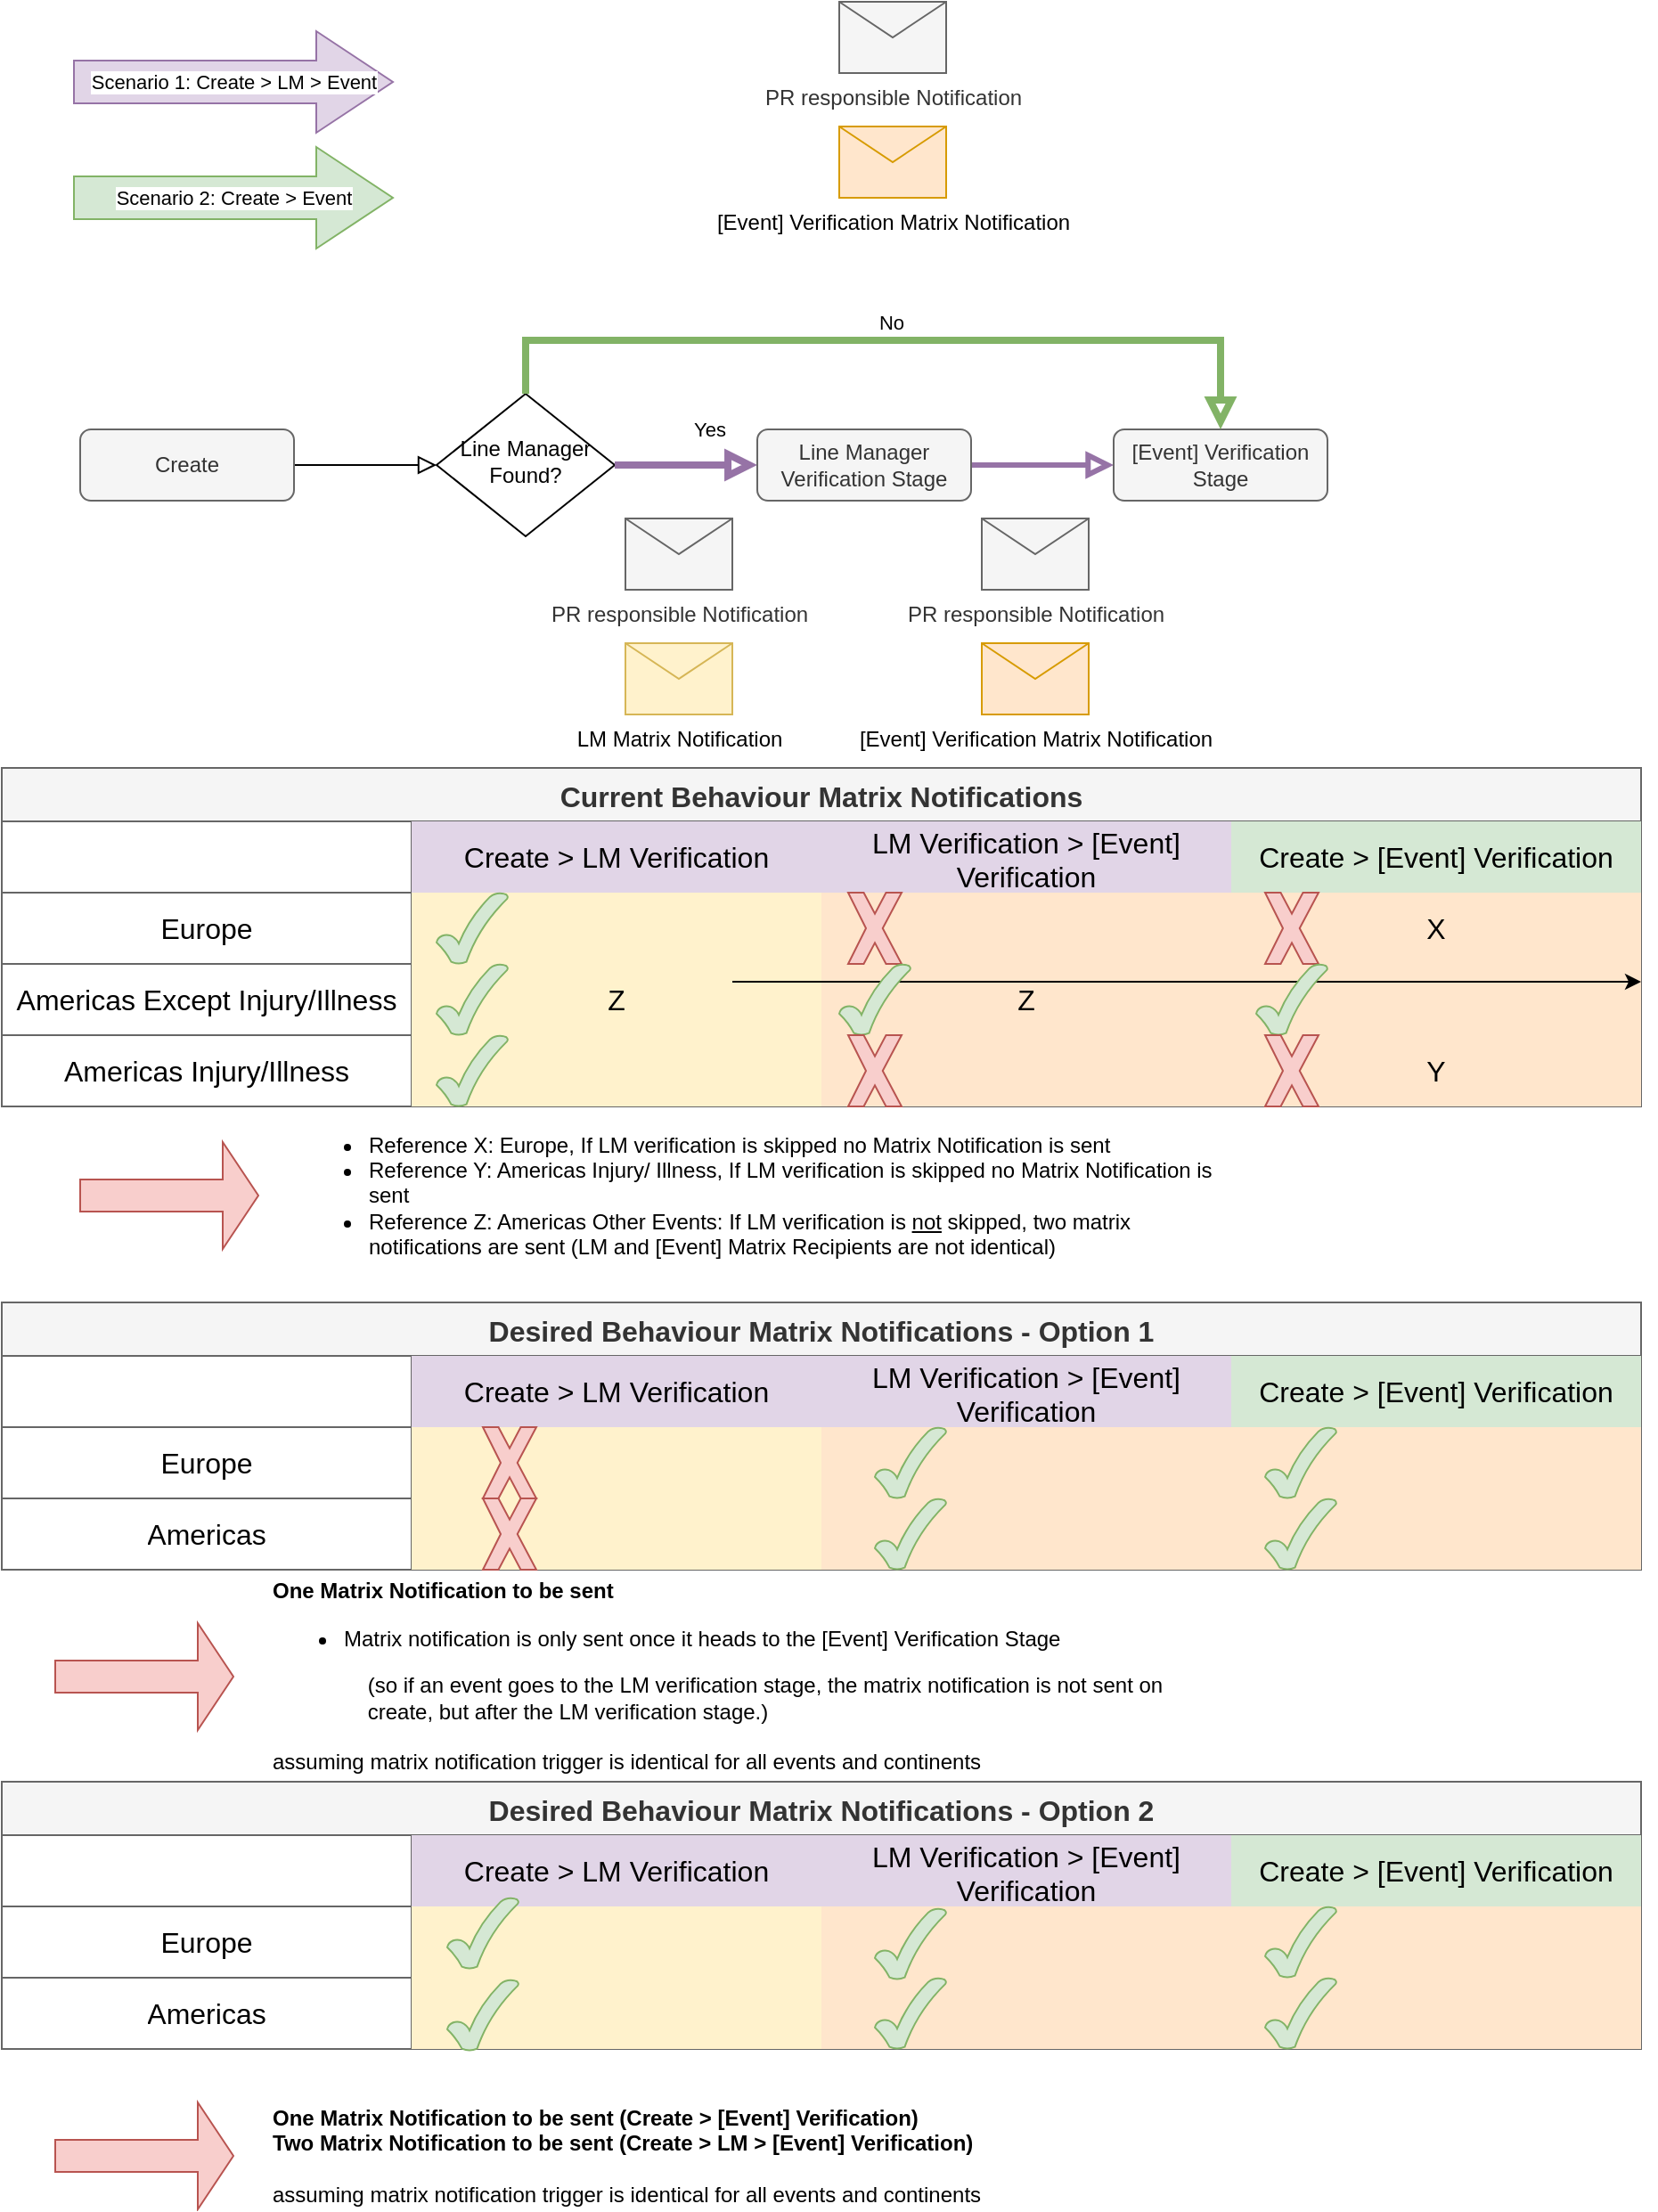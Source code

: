 <mxfile version="22.1.3" type="github">
  <diagram id="C5RBs43oDa-KdzZeNtuy" name="Page-1">
    <mxGraphModel dx="1386" dy="751" grid="1" gridSize="10" guides="1" tooltips="1" connect="1" arrows="1" fold="1" page="1" pageScale="1" pageWidth="827" pageHeight="1169" math="0" shadow="0">
      <root>
        <mxCell id="WIyWlLk6GJQsqaUBKTNV-0" />
        <mxCell id="WIyWlLk6GJQsqaUBKTNV-1" parent="WIyWlLk6GJQsqaUBKTNV-0" />
        <mxCell id="WIyWlLk6GJQsqaUBKTNV-2" value="" style="rounded=0;html=1;jettySize=auto;orthogonalLoop=1;fontSize=11;endArrow=block;endFill=0;endSize=8;strokeWidth=1;shadow=0;labelBackgroundColor=none;edgeStyle=orthogonalEdgeStyle;exitX=1;exitY=0.5;exitDx=0;exitDy=0;" parent="WIyWlLk6GJQsqaUBKTNV-1" source="WIyWlLk6GJQsqaUBKTNV-3" edge="1">
          <mxGeometry relative="1" as="geometry">
            <mxPoint x="264" y="430" as="targetPoint" />
          </mxGeometry>
        </mxCell>
        <mxCell id="WIyWlLk6GJQsqaUBKTNV-3" value="Create" style="rounded=1;whiteSpace=wrap;html=1;fontSize=12;glass=0;strokeWidth=1;shadow=0;fillColor=#f5f5f5;strokeColor=#666666;fontColor=#333333;" parent="WIyWlLk6GJQsqaUBKTNV-1" vertex="1">
          <mxGeometry x="64" y="410" width="120" height="40" as="geometry" />
        </mxCell>
        <mxCell id="WIyWlLk6GJQsqaUBKTNV-5" value="" style="edgeStyle=orthogonalEdgeStyle;rounded=0;html=1;jettySize=auto;orthogonalLoop=1;fontSize=11;endArrow=block;endFill=0;endSize=8;strokeWidth=3;shadow=0;labelBackgroundColor=none;exitX=1;exitY=0.5;exitDx=0;exitDy=0;fillColor=#e1d5e7;strokeColor=#9673a6;" parent="WIyWlLk6GJQsqaUBKTNV-1" source="WIyWlLk6GJQsqaUBKTNV-12" target="WIyWlLk6GJQsqaUBKTNV-7" edge="1">
          <mxGeometry y="10" relative="1" as="geometry">
            <mxPoint as="offset" />
          </mxGeometry>
        </mxCell>
        <mxCell id="WIyWlLk6GJQsqaUBKTNV-6" value="Line Manager Found?" style="rhombus;whiteSpace=wrap;html=1;shadow=0;fontFamily=Helvetica;fontSize=12;align=center;strokeWidth=1;spacing=6;spacingTop=-4;" parent="WIyWlLk6GJQsqaUBKTNV-1" vertex="1">
          <mxGeometry x="264" y="390" width="100" height="80" as="geometry" />
        </mxCell>
        <mxCell id="WIyWlLk6GJQsqaUBKTNV-7" value="[Event] Verification Stage" style="rounded=1;whiteSpace=wrap;html=1;fontSize=12;glass=0;strokeWidth=1;shadow=0;fillColor=#f5f5f5;strokeColor=#666666;fontColor=#333333;" parent="WIyWlLk6GJQsqaUBKTNV-1" vertex="1">
          <mxGeometry x="644" y="410" width="120" height="40" as="geometry" />
        </mxCell>
        <mxCell id="WIyWlLk6GJQsqaUBKTNV-8" value="Yes" style="rounded=0;html=1;jettySize=auto;orthogonalLoop=1;fontSize=11;endArrow=block;endFill=0;endSize=8;strokeWidth=4;shadow=0;labelBackgroundColor=none;edgeStyle=orthogonalEdgeStyle;exitX=1;exitY=0.5;exitDx=0;exitDy=0;fillColor=#e1d5e7;strokeColor=#9673a6;" parent="WIyWlLk6GJQsqaUBKTNV-1" source="WIyWlLk6GJQsqaUBKTNV-6" edge="1">
          <mxGeometry x="0.333" y="20" relative="1" as="geometry">
            <mxPoint as="offset" />
            <mxPoint x="214" y="680" as="sourcePoint" />
            <mxPoint x="444" y="430" as="targetPoint" />
          </mxGeometry>
        </mxCell>
        <mxCell id="WIyWlLk6GJQsqaUBKTNV-12" value="Line Manager Verification Stage" style="rounded=1;whiteSpace=wrap;html=1;fontSize=12;glass=0;strokeWidth=1;shadow=0;fillColor=#f5f5f5;strokeColor=#666666;fontColor=#333333;" parent="WIyWlLk6GJQsqaUBKTNV-1" vertex="1">
          <mxGeometry x="444" y="410" width="120" height="40" as="geometry" />
        </mxCell>
        <mxCell id="G-G8Vp4EoCvsYI0E1dKO-0" value="No" style="edgeStyle=orthogonalEdgeStyle;rounded=0;html=1;jettySize=auto;orthogonalLoop=1;fontSize=11;endArrow=block;endFill=0;endSize=8;strokeWidth=4;shadow=0;labelBackgroundColor=none;entryX=0.5;entryY=0;entryDx=0;entryDy=0;fillColor=#d5e8d4;strokeColor=#82b366;" edge="1" parent="WIyWlLk6GJQsqaUBKTNV-1" target="WIyWlLk6GJQsqaUBKTNV-7">
          <mxGeometry y="10" relative="1" as="geometry">
            <mxPoint as="offset" />
            <mxPoint x="314" y="390" as="sourcePoint" />
            <mxPoint x="654" y="440" as="targetPoint" />
            <Array as="points">
              <mxPoint x="314" y="360" />
              <mxPoint x="704" y="360" />
            </Array>
          </mxGeometry>
        </mxCell>
        <mxCell id="G-G8Vp4EoCvsYI0E1dKO-4" value="LM Matrix Notification" style="shape=message;html=1;html=1;outlineConnect=0;labelPosition=center;verticalLabelPosition=bottom;align=center;verticalAlign=top;fillColor=#fff2cc;strokeColor=#d6b656;" vertex="1" parent="WIyWlLk6GJQsqaUBKTNV-1">
          <mxGeometry x="370" y="530" width="60" height="40" as="geometry" />
        </mxCell>
        <mxCell id="G-G8Vp4EoCvsYI0E1dKO-5" value="[Event] Verification Matrix Notification" style="shape=message;html=1;html=1;outlineConnect=0;labelPosition=center;verticalLabelPosition=bottom;align=center;verticalAlign=top;fillColor=#ffe6cc;strokeColor=#d79b00;" vertex="1" parent="WIyWlLk6GJQsqaUBKTNV-1">
          <mxGeometry x="570" y="530" width="60" height="40" as="geometry" />
        </mxCell>
        <mxCell id="G-G8Vp4EoCvsYI0E1dKO-6" value="[Event] Verification Matrix Notification" style="shape=message;html=1;html=1;outlineConnect=0;labelPosition=center;verticalLabelPosition=bottom;align=center;verticalAlign=top;fillColor=#ffe6cc;strokeColor=#d79b00;" vertex="1" parent="WIyWlLk6GJQsqaUBKTNV-1">
          <mxGeometry x="490" y="240" width="60" height="40" as="geometry" />
        </mxCell>
        <mxCell id="G-G8Vp4EoCvsYI0E1dKO-9" value="PR responsible Notification&lt;br&gt;" style="shape=message;html=1;html=1;outlineConnect=0;labelPosition=center;verticalLabelPosition=bottom;align=center;verticalAlign=top;fillColor=#f5f5f5;fontColor=#333333;strokeColor=#666666;" vertex="1" parent="WIyWlLk6GJQsqaUBKTNV-1">
          <mxGeometry x="370" y="460" width="60" height="40" as="geometry" />
        </mxCell>
        <mxCell id="G-G8Vp4EoCvsYI0E1dKO-10" value="PR responsible Notification&lt;br&gt;" style="shape=message;html=1;html=1;outlineConnect=0;labelPosition=center;verticalLabelPosition=bottom;align=center;verticalAlign=top;fillColor=#f5f5f5;strokeColor=#666666;fontColor=#333333;" vertex="1" parent="WIyWlLk6GJQsqaUBKTNV-1">
          <mxGeometry x="570" y="460" width="60" height="40" as="geometry" />
        </mxCell>
        <mxCell id="G-G8Vp4EoCvsYI0E1dKO-11" value="PR responsible Notification&lt;br&gt;" style="shape=message;html=1;html=1;outlineConnect=0;labelPosition=center;verticalLabelPosition=bottom;align=center;verticalAlign=top;fillColor=#f5f5f5;strokeColor=#666666;fontColor=#333333;" vertex="1" parent="WIyWlLk6GJQsqaUBKTNV-1">
          <mxGeometry x="490" y="170" width="60" height="40" as="geometry" />
        </mxCell>
        <mxCell id="G-G8Vp4EoCvsYI0E1dKO-13" value="Current Behaviour Matrix Notifications" style="shape=table;startSize=30;container=1;collapsible=0;childLayout=tableLayout;strokeColor=#666666;fontSize=16;fillColor=#f5f5f5;fontColor=#333333;fontStyle=1" vertex="1" parent="WIyWlLk6GJQsqaUBKTNV-1">
          <mxGeometry x="20" y="600" width="920" height="190" as="geometry" />
        </mxCell>
        <mxCell id="G-G8Vp4EoCvsYI0E1dKO-29" style="shape=tableRow;horizontal=0;startSize=0;swimlaneHead=0;swimlaneBody=0;strokeColor=inherit;top=0;left=0;bottom=0;right=0;collapsible=0;dropTarget=0;fillColor=none;points=[[0,0.5],[1,0.5]];portConstraint=eastwest;fontSize=16;" vertex="1" parent="G-G8Vp4EoCvsYI0E1dKO-13">
          <mxGeometry y="30" width="920" height="40" as="geometry" />
        </mxCell>
        <mxCell id="G-G8Vp4EoCvsYI0E1dKO-30" value="" style="shape=partialRectangle;html=1;whiteSpace=wrap;connectable=0;strokeColor=inherit;overflow=hidden;fillColor=none;top=0;left=0;bottom=0;right=0;pointerEvents=1;fontSize=16;fontStyle=1" vertex="1" parent="G-G8Vp4EoCvsYI0E1dKO-29">
          <mxGeometry width="230" height="40" as="geometry">
            <mxRectangle width="230" height="40" as="alternateBounds" />
          </mxGeometry>
        </mxCell>
        <mxCell id="G-G8Vp4EoCvsYI0E1dKO-31" value="Create &amp;gt; LM Verification" style="shape=partialRectangle;html=1;whiteSpace=wrap;connectable=0;strokeColor=#9673a6;overflow=hidden;fillColor=#e1d5e7;top=0;left=0;bottom=0;right=0;pointerEvents=1;fontSize=16;" vertex="1" parent="G-G8Vp4EoCvsYI0E1dKO-29">
          <mxGeometry x="230" width="230" height="40" as="geometry">
            <mxRectangle width="230" height="40" as="alternateBounds" />
          </mxGeometry>
        </mxCell>
        <mxCell id="G-G8Vp4EoCvsYI0E1dKO-32" value="LM Verification &amp;gt; [Event] Verification" style="shape=partialRectangle;html=1;whiteSpace=wrap;connectable=0;strokeColor=#9673a6;overflow=hidden;fillColor=#e1d5e7;top=0;left=0;bottom=0;right=0;pointerEvents=1;fontSize=16;" vertex="1" parent="G-G8Vp4EoCvsYI0E1dKO-29">
          <mxGeometry x="460" width="230" height="40" as="geometry">
            <mxRectangle width="230" height="40" as="alternateBounds" />
          </mxGeometry>
        </mxCell>
        <mxCell id="G-G8Vp4EoCvsYI0E1dKO-33" value="Create &amp;gt; [Event] Verification" style="shape=partialRectangle;html=1;whiteSpace=wrap;connectable=0;strokeColor=#82b366;overflow=hidden;fillColor=#d5e8d4;top=0;left=0;bottom=0;right=0;pointerEvents=1;fontSize=16;" vertex="1" parent="G-G8Vp4EoCvsYI0E1dKO-29">
          <mxGeometry x="690" width="230" height="40" as="geometry">
            <mxRectangle width="230" height="40" as="alternateBounds" />
          </mxGeometry>
        </mxCell>
        <mxCell id="G-G8Vp4EoCvsYI0E1dKO-14" value="" style="shape=tableRow;horizontal=0;startSize=0;swimlaneHead=0;swimlaneBody=0;strokeColor=inherit;top=0;left=0;bottom=0;right=0;collapsible=0;dropTarget=0;fillColor=none;points=[[0,0.5],[1,0.5]];portConstraint=eastwest;fontSize=16;" vertex="1" parent="G-G8Vp4EoCvsYI0E1dKO-13">
          <mxGeometry y="70" width="920" height="40" as="geometry" />
        </mxCell>
        <mxCell id="G-G8Vp4EoCvsYI0E1dKO-26" value="Europe" style="shape=partialRectangle;html=1;whiteSpace=wrap;connectable=0;strokeColor=inherit;overflow=hidden;fillColor=none;top=0;left=0;bottom=0;right=0;pointerEvents=1;fontSize=16;" vertex="1" parent="G-G8Vp4EoCvsYI0E1dKO-14">
          <mxGeometry width="230" height="40" as="geometry">
            <mxRectangle width="230" height="40" as="alternateBounds" />
          </mxGeometry>
        </mxCell>
        <mxCell id="G-G8Vp4EoCvsYI0E1dKO-15" value="" style="shape=partialRectangle;html=1;whiteSpace=wrap;connectable=0;strokeColor=#d6b656;overflow=hidden;fillColor=#fff2cc;top=0;left=0;bottom=0;right=0;pointerEvents=1;fontSize=16;" vertex="1" parent="G-G8Vp4EoCvsYI0E1dKO-14">
          <mxGeometry x="230" width="230" height="40" as="geometry">
            <mxRectangle width="230" height="40" as="alternateBounds" />
          </mxGeometry>
        </mxCell>
        <mxCell id="G-G8Vp4EoCvsYI0E1dKO-16" value="" style="shape=partialRectangle;html=1;whiteSpace=wrap;connectable=0;strokeColor=#d79b00;overflow=hidden;fillColor=#ffe6cc;top=0;left=0;bottom=0;right=0;pointerEvents=1;fontSize=16;" vertex="1" parent="G-G8Vp4EoCvsYI0E1dKO-14">
          <mxGeometry x="460" width="230" height="40" as="geometry">
            <mxRectangle width="230" height="40" as="alternateBounds" />
          </mxGeometry>
        </mxCell>
        <mxCell id="G-G8Vp4EoCvsYI0E1dKO-17" value="X" style="shape=partialRectangle;html=1;whiteSpace=wrap;connectable=0;strokeColor=#d79b00;overflow=hidden;fillColor=#ffe6cc;top=0;left=0;bottom=0;right=0;pointerEvents=1;fontSize=16;" vertex="1" parent="G-G8Vp4EoCvsYI0E1dKO-14">
          <mxGeometry x="690" width="230" height="40" as="geometry">
            <mxRectangle width="230" height="40" as="alternateBounds" />
          </mxGeometry>
        </mxCell>
        <mxCell id="G-G8Vp4EoCvsYI0E1dKO-18" value="" style="shape=tableRow;horizontal=0;startSize=0;swimlaneHead=0;swimlaneBody=0;strokeColor=inherit;top=0;left=0;bottom=0;right=0;collapsible=0;dropTarget=0;fillColor=none;points=[[0,0.5],[1,0.5]];portConstraint=eastwest;fontSize=16;" vertex="1" parent="G-G8Vp4EoCvsYI0E1dKO-13">
          <mxGeometry y="110" width="920" height="40" as="geometry" />
        </mxCell>
        <mxCell id="G-G8Vp4EoCvsYI0E1dKO-27" value="Americas Except Injury/Illness" style="shape=partialRectangle;html=1;whiteSpace=wrap;connectable=0;strokeColor=inherit;overflow=hidden;fillColor=none;top=0;left=0;bottom=0;right=0;pointerEvents=1;fontSize=16;" vertex="1" parent="G-G8Vp4EoCvsYI0E1dKO-18">
          <mxGeometry width="230" height="40" as="geometry">
            <mxRectangle width="230" height="40" as="alternateBounds" />
          </mxGeometry>
        </mxCell>
        <mxCell id="G-G8Vp4EoCvsYI0E1dKO-19" value="Z" style="shape=partialRectangle;html=1;whiteSpace=wrap;connectable=0;strokeColor=#d6b656;overflow=hidden;fillColor=#fff2cc;top=0;left=0;bottom=0;right=0;pointerEvents=1;fontSize=16;" vertex="1" parent="G-G8Vp4EoCvsYI0E1dKO-18">
          <mxGeometry x="230" width="230" height="40" as="geometry">
            <mxRectangle width="230" height="40" as="alternateBounds" />
          </mxGeometry>
        </mxCell>
        <mxCell id="G-G8Vp4EoCvsYI0E1dKO-20" value="Z" style="shape=partialRectangle;html=1;whiteSpace=wrap;connectable=0;strokeColor=#d79b00;overflow=hidden;fillColor=#ffe6cc;top=0;left=0;bottom=0;right=0;pointerEvents=1;fontSize=16;" vertex="1" parent="G-G8Vp4EoCvsYI0E1dKO-18">
          <mxGeometry x="460" width="230" height="40" as="geometry">
            <mxRectangle width="230" height="40" as="alternateBounds" />
          </mxGeometry>
        </mxCell>
        <mxCell id="G-G8Vp4EoCvsYI0E1dKO-21" value="" style="shape=partialRectangle;html=1;whiteSpace=wrap;connectable=0;strokeColor=#d79b00;overflow=hidden;fillColor=#ffe6cc;top=0;left=0;bottom=0;right=0;pointerEvents=1;fontSize=16;" vertex="1" parent="G-G8Vp4EoCvsYI0E1dKO-18">
          <mxGeometry x="690" width="230" height="40" as="geometry">
            <mxRectangle width="230" height="40" as="alternateBounds" />
          </mxGeometry>
        </mxCell>
        <mxCell id="G-G8Vp4EoCvsYI0E1dKO-36" value="" style="verticalLabelPosition=bottom;verticalAlign=top;html=1;shape=mxgraph.basic.tick" vertex="1" parent="G-G8Vp4EoCvsYI0E1dKO-18">
          <mxGeometry x="920" width="NaN" height="40" as="geometry">
            <mxRectangle width="NaN" height="40" as="alternateBounds" />
          </mxGeometry>
        </mxCell>
        <mxCell id="G-G8Vp4EoCvsYI0E1dKO-71" style="shape=tableRow;horizontal=0;startSize=0;swimlaneHead=0;swimlaneBody=0;strokeColor=inherit;top=0;left=0;bottom=0;right=0;collapsible=0;dropTarget=0;fillColor=none;points=[[0,0.5],[1,0.5]];portConstraint=eastwest;fontSize=16;" vertex="1" parent="G-G8Vp4EoCvsYI0E1dKO-13">
          <mxGeometry y="150" width="920" height="40" as="geometry" />
        </mxCell>
        <mxCell id="G-G8Vp4EoCvsYI0E1dKO-72" value="Americas Injury/Illness" style="shape=partialRectangle;html=1;whiteSpace=wrap;connectable=0;strokeColor=inherit;overflow=hidden;fillColor=none;top=0;left=0;bottom=0;right=0;pointerEvents=1;fontSize=16;" vertex="1" parent="G-G8Vp4EoCvsYI0E1dKO-71">
          <mxGeometry width="230" height="40" as="geometry">
            <mxRectangle width="230" height="40" as="alternateBounds" />
          </mxGeometry>
        </mxCell>
        <mxCell id="G-G8Vp4EoCvsYI0E1dKO-73" style="shape=partialRectangle;html=1;whiteSpace=wrap;connectable=0;strokeColor=#d6b656;overflow=hidden;fillColor=#fff2cc;top=0;left=0;bottom=0;right=0;pointerEvents=1;fontSize=16;" vertex="1" parent="G-G8Vp4EoCvsYI0E1dKO-71">
          <mxGeometry x="230" width="230" height="40" as="geometry">
            <mxRectangle width="230" height="40" as="alternateBounds" />
          </mxGeometry>
        </mxCell>
        <mxCell id="G-G8Vp4EoCvsYI0E1dKO-74" value="" style="shape=partialRectangle;html=1;whiteSpace=wrap;connectable=0;strokeColor=#d79b00;overflow=hidden;fillColor=#ffe6cc;top=0;left=0;bottom=0;right=0;pointerEvents=1;fontSize=16;" vertex="1" parent="G-G8Vp4EoCvsYI0E1dKO-71">
          <mxGeometry x="460" width="230" height="40" as="geometry">
            <mxRectangle width="230" height="40" as="alternateBounds" />
          </mxGeometry>
        </mxCell>
        <mxCell id="G-G8Vp4EoCvsYI0E1dKO-75" value="Y" style="shape=partialRectangle;html=1;whiteSpace=wrap;connectable=0;strokeColor=#d79b00;overflow=hidden;fillColor=#ffe6cc;top=0;left=0;bottom=0;right=0;pointerEvents=1;fontSize=16;" vertex="1" parent="G-G8Vp4EoCvsYI0E1dKO-71">
          <mxGeometry x="690" width="230" height="40" as="geometry">
            <mxRectangle width="230" height="40" as="alternateBounds" />
          </mxGeometry>
        </mxCell>
        <mxCell id="G-G8Vp4EoCvsYI0E1dKO-76" style="verticalLabelPosition=bottom;verticalAlign=top;html=1;shape=mxgraph.basic.tick" vertex="1" parent="G-G8Vp4EoCvsYI0E1dKO-71">
          <mxGeometry x="920" width="NaN" height="40" as="geometry">
            <mxRectangle width="NaN" height="40" as="alternateBounds" />
          </mxGeometry>
        </mxCell>
        <mxCell id="G-G8Vp4EoCvsYI0E1dKO-37" value="" style="edgeStyle=orthogonalEdgeStyle;rounded=0;orthogonalLoop=1;jettySize=auto;html=1;" edge="1" parent="WIyWlLk6GJQsqaUBKTNV-1" target="G-G8Vp4EoCvsYI0E1dKO-36">
          <mxGeometry relative="1" as="geometry">
            <mxPoint x="430" y="720" as="sourcePoint" />
          </mxGeometry>
        </mxCell>
        <mxCell id="G-G8Vp4EoCvsYI0E1dKO-39" value="" style="verticalLabelPosition=bottom;verticalAlign=top;html=1;shape=mxgraph.basic.tick;fillColor=#d5e8d4;strokeColor=#82b366;" vertex="1" parent="WIyWlLk6GJQsqaUBKTNV-1">
          <mxGeometry x="264" y="670" width="40" height="40" as="geometry" />
        </mxCell>
        <mxCell id="G-G8Vp4EoCvsYI0E1dKO-40" value="" style="verticalLabelPosition=bottom;verticalAlign=top;html=1;shape=mxgraph.basic.x;fillColor=#f8cecc;strokeColor=#b85450;" vertex="1" parent="WIyWlLk6GJQsqaUBKTNV-1">
          <mxGeometry x="495" y="670" width="30" height="40" as="geometry" />
        </mxCell>
        <mxCell id="G-G8Vp4EoCvsYI0E1dKO-41" value="" style="verticalLabelPosition=bottom;verticalAlign=top;html=1;shape=mxgraph.basic.x;fillColor=#f8cecc;strokeColor=#b85450;" vertex="1" parent="WIyWlLk6GJQsqaUBKTNV-1">
          <mxGeometry x="729" y="670" width="30" height="40" as="geometry" />
        </mxCell>
        <mxCell id="G-G8Vp4EoCvsYI0E1dKO-42" value="" style="verticalLabelPosition=bottom;verticalAlign=top;html=1;shape=mxgraph.basic.tick;fillColor=#d5e8d4;strokeColor=#82b366;" vertex="1" parent="WIyWlLk6GJQsqaUBKTNV-1">
          <mxGeometry x="264" y="710" width="40" height="40" as="geometry" />
        </mxCell>
        <mxCell id="G-G8Vp4EoCvsYI0E1dKO-43" value="" style="verticalLabelPosition=bottom;verticalAlign=top;html=1;shape=mxgraph.basic.tick;fillColor=#d5e8d4;strokeColor=#82b366;" vertex="1" parent="WIyWlLk6GJQsqaUBKTNV-1">
          <mxGeometry x="490" y="710" width="40" height="40" as="geometry" />
        </mxCell>
        <mxCell id="G-G8Vp4EoCvsYI0E1dKO-44" value="" style="verticalLabelPosition=bottom;verticalAlign=top;html=1;shape=mxgraph.basic.tick;fillColor=#d5e8d4;strokeColor=#82b366;" vertex="1" parent="WIyWlLk6GJQsqaUBKTNV-1">
          <mxGeometry x="724" y="710" width="40" height="40" as="geometry" />
        </mxCell>
        <mxCell id="G-G8Vp4EoCvsYI0E1dKO-46" style="edgeStyle=orthogonalEdgeStyle;rounded=0;orthogonalLoop=1;jettySize=auto;html=1;exitX=0.5;exitY=1;exitDx=0;exitDy=0;" edge="1" parent="WIyWlLk6GJQsqaUBKTNV-1" source="G-G8Vp4EoCvsYI0E1dKO-4" target="G-G8Vp4EoCvsYI0E1dKO-4">
          <mxGeometry relative="1" as="geometry" />
        </mxCell>
        <mxCell id="G-G8Vp4EoCvsYI0E1dKO-47" value="Scenario 1: Create &amp;gt; LM &amp;gt; Event" style="shape=flexArrow;endArrow=classic;html=1;rounded=0;fillColor=#e1d5e7;strokeColor=#9673a6;endWidth=32;endSize=14;width=24;" edge="1" parent="WIyWlLk6GJQsqaUBKTNV-1">
          <mxGeometry width="50" height="50" relative="1" as="geometry">
            <mxPoint x="60" y="215" as="sourcePoint" />
            <mxPoint x="240" y="215" as="targetPoint" />
            <mxPoint as="offset" />
          </mxGeometry>
        </mxCell>
        <mxCell id="G-G8Vp4EoCvsYI0E1dKO-48" value="Scenario 2: Create &amp;gt; Event" style="shape=flexArrow;endArrow=classic;html=1;rounded=0;fillColor=#d5e8d4;strokeColor=#82b366;endWidth=32;endSize=14;width=24;" edge="1" parent="WIyWlLk6GJQsqaUBKTNV-1">
          <mxGeometry width="50" height="50" relative="1" as="geometry">
            <mxPoint x="60" y="280" as="sourcePoint" />
            <mxPoint x="240" y="280" as="targetPoint" />
            <mxPoint as="offset" />
          </mxGeometry>
        </mxCell>
        <mxCell id="G-G8Vp4EoCvsYI0E1dKO-49" value="Desired Behaviour Matrix Notifications - Option 1" style="shape=table;startSize=30;container=1;collapsible=0;childLayout=tableLayout;strokeColor=#666666;fontSize=16;fillColor=#f5f5f5;fontColor=#333333;fontStyle=1" vertex="1" parent="WIyWlLk6GJQsqaUBKTNV-1">
          <mxGeometry x="20" y="900" width="920" height="150" as="geometry" />
        </mxCell>
        <mxCell id="G-G8Vp4EoCvsYI0E1dKO-50" style="shape=tableRow;horizontal=0;startSize=0;swimlaneHead=0;swimlaneBody=0;strokeColor=inherit;top=0;left=0;bottom=0;right=0;collapsible=0;dropTarget=0;fillColor=none;points=[[0,0.5],[1,0.5]];portConstraint=eastwest;fontSize=16;" vertex="1" parent="G-G8Vp4EoCvsYI0E1dKO-49">
          <mxGeometry y="30" width="920" height="40" as="geometry" />
        </mxCell>
        <mxCell id="G-G8Vp4EoCvsYI0E1dKO-51" value="" style="shape=partialRectangle;html=1;whiteSpace=wrap;connectable=0;strokeColor=inherit;overflow=hidden;fillColor=none;top=0;left=0;bottom=0;right=0;pointerEvents=1;fontSize=16;fontStyle=1" vertex="1" parent="G-G8Vp4EoCvsYI0E1dKO-50">
          <mxGeometry width="230" height="40" as="geometry">
            <mxRectangle width="230" height="40" as="alternateBounds" />
          </mxGeometry>
        </mxCell>
        <mxCell id="G-G8Vp4EoCvsYI0E1dKO-52" value="Create &amp;gt; LM Verification" style="shape=partialRectangle;html=1;whiteSpace=wrap;connectable=0;strokeColor=#9673a6;overflow=hidden;fillColor=#e1d5e7;top=0;left=0;bottom=0;right=0;pointerEvents=1;fontSize=16;" vertex="1" parent="G-G8Vp4EoCvsYI0E1dKO-50">
          <mxGeometry x="230" width="230" height="40" as="geometry">
            <mxRectangle width="230" height="40" as="alternateBounds" />
          </mxGeometry>
        </mxCell>
        <mxCell id="G-G8Vp4EoCvsYI0E1dKO-53" value="LM Verification &amp;gt; [Event] Verification" style="shape=partialRectangle;html=1;whiteSpace=wrap;connectable=0;strokeColor=#9673a6;overflow=hidden;fillColor=#e1d5e7;top=0;left=0;bottom=0;right=0;pointerEvents=1;fontSize=16;" vertex="1" parent="G-G8Vp4EoCvsYI0E1dKO-50">
          <mxGeometry x="460" width="230" height="40" as="geometry">
            <mxRectangle width="230" height="40" as="alternateBounds" />
          </mxGeometry>
        </mxCell>
        <mxCell id="G-G8Vp4EoCvsYI0E1dKO-54" value="Create &amp;gt; [Event] Verification" style="shape=partialRectangle;html=1;whiteSpace=wrap;connectable=0;strokeColor=#82b366;overflow=hidden;fillColor=#d5e8d4;top=0;left=0;bottom=0;right=0;pointerEvents=1;fontSize=16;" vertex="1" parent="G-G8Vp4EoCvsYI0E1dKO-50">
          <mxGeometry x="690" width="230" height="40" as="geometry">
            <mxRectangle width="230" height="40" as="alternateBounds" />
          </mxGeometry>
        </mxCell>
        <mxCell id="G-G8Vp4EoCvsYI0E1dKO-55" value="" style="shape=tableRow;horizontal=0;startSize=0;swimlaneHead=0;swimlaneBody=0;strokeColor=inherit;top=0;left=0;bottom=0;right=0;collapsible=0;dropTarget=0;fillColor=none;points=[[0,0.5],[1,0.5]];portConstraint=eastwest;fontSize=16;" vertex="1" parent="G-G8Vp4EoCvsYI0E1dKO-49">
          <mxGeometry y="70" width="920" height="40" as="geometry" />
        </mxCell>
        <mxCell id="G-G8Vp4EoCvsYI0E1dKO-56" value="Europe" style="shape=partialRectangle;html=1;whiteSpace=wrap;connectable=0;strokeColor=inherit;overflow=hidden;fillColor=none;top=0;left=0;bottom=0;right=0;pointerEvents=1;fontSize=16;" vertex="1" parent="G-G8Vp4EoCvsYI0E1dKO-55">
          <mxGeometry width="230" height="40" as="geometry">
            <mxRectangle width="230" height="40" as="alternateBounds" />
          </mxGeometry>
        </mxCell>
        <mxCell id="G-G8Vp4EoCvsYI0E1dKO-57" value="" style="shape=partialRectangle;html=1;whiteSpace=wrap;connectable=0;strokeColor=#d6b656;overflow=hidden;fillColor=#fff2cc;top=0;left=0;bottom=0;right=0;pointerEvents=1;fontSize=16;" vertex="1" parent="G-G8Vp4EoCvsYI0E1dKO-55">
          <mxGeometry x="230" width="230" height="40" as="geometry">
            <mxRectangle width="230" height="40" as="alternateBounds" />
          </mxGeometry>
        </mxCell>
        <mxCell id="G-G8Vp4EoCvsYI0E1dKO-58" value="" style="shape=partialRectangle;html=1;whiteSpace=wrap;connectable=0;strokeColor=#d79b00;overflow=hidden;fillColor=#ffe6cc;top=0;left=0;bottom=0;right=0;pointerEvents=1;fontSize=16;" vertex="1" parent="G-G8Vp4EoCvsYI0E1dKO-55">
          <mxGeometry x="460" width="230" height="40" as="geometry">
            <mxRectangle width="230" height="40" as="alternateBounds" />
          </mxGeometry>
        </mxCell>
        <mxCell id="G-G8Vp4EoCvsYI0E1dKO-59" value="" style="shape=partialRectangle;html=1;whiteSpace=wrap;connectable=0;strokeColor=#d79b00;overflow=hidden;fillColor=#ffe6cc;top=0;left=0;bottom=0;right=0;pointerEvents=1;fontSize=16;" vertex="1" parent="G-G8Vp4EoCvsYI0E1dKO-55">
          <mxGeometry x="690" width="230" height="40" as="geometry">
            <mxRectangle width="230" height="40" as="alternateBounds" />
          </mxGeometry>
        </mxCell>
        <mxCell id="G-G8Vp4EoCvsYI0E1dKO-60" value="" style="shape=tableRow;horizontal=0;startSize=0;swimlaneHead=0;swimlaneBody=0;strokeColor=inherit;top=0;left=0;bottom=0;right=0;collapsible=0;dropTarget=0;fillColor=none;points=[[0,0.5],[1,0.5]];portConstraint=eastwest;fontSize=16;" vertex="1" parent="G-G8Vp4EoCvsYI0E1dKO-49">
          <mxGeometry y="110" width="920" height="40" as="geometry" />
        </mxCell>
        <mxCell id="G-G8Vp4EoCvsYI0E1dKO-61" value="Americas" style="shape=partialRectangle;html=1;whiteSpace=wrap;connectable=0;strokeColor=inherit;overflow=hidden;fillColor=none;top=0;left=0;bottom=0;right=0;pointerEvents=1;fontSize=16;" vertex="1" parent="G-G8Vp4EoCvsYI0E1dKO-60">
          <mxGeometry width="230" height="40" as="geometry">
            <mxRectangle width="230" height="40" as="alternateBounds" />
          </mxGeometry>
        </mxCell>
        <mxCell id="G-G8Vp4EoCvsYI0E1dKO-62" value="" style="shape=partialRectangle;html=1;whiteSpace=wrap;connectable=0;strokeColor=#d6b656;overflow=hidden;fillColor=#fff2cc;top=0;left=0;bottom=0;right=0;pointerEvents=1;fontSize=16;" vertex="1" parent="G-G8Vp4EoCvsYI0E1dKO-60">
          <mxGeometry x="230" width="230" height="40" as="geometry">
            <mxRectangle width="230" height="40" as="alternateBounds" />
          </mxGeometry>
        </mxCell>
        <mxCell id="G-G8Vp4EoCvsYI0E1dKO-63" value="" style="shape=partialRectangle;html=1;whiteSpace=wrap;connectable=0;strokeColor=#d79b00;overflow=hidden;fillColor=#ffe6cc;top=0;left=0;bottom=0;right=0;pointerEvents=1;fontSize=16;" vertex="1" parent="G-G8Vp4EoCvsYI0E1dKO-60">
          <mxGeometry x="460" width="230" height="40" as="geometry">
            <mxRectangle width="230" height="40" as="alternateBounds" />
          </mxGeometry>
        </mxCell>
        <mxCell id="G-G8Vp4EoCvsYI0E1dKO-64" value="" style="shape=partialRectangle;html=1;whiteSpace=wrap;connectable=0;strokeColor=#d79b00;overflow=hidden;fillColor=#ffe6cc;top=0;left=0;bottom=0;right=0;pointerEvents=1;fontSize=16;" vertex="1" parent="G-G8Vp4EoCvsYI0E1dKO-60">
          <mxGeometry x="690" width="230" height="40" as="geometry">
            <mxRectangle width="230" height="40" as="alternateBounds" />
          </mxGeometry>
        </mxCell>
        <mxCell id="G-G8Vp4EoCvsYI0E1dKO-65" value="" style="verticalLabelPosition=bottom;verticalAlign=top;html=1;shape=mxgraph.basic.tick" vertex="1" parent="G-G8Vp4EoCvsYI0E1dKO-60">
          <mxGeometry x="920" width="NaN" height="40" as="geometry">
            <mxRectangle width="NaN" height="40" as="alternateBounds" />
          </mxGeometry>
        </mxCell>
        <mxCell id="G-G8Vp4EoCvsYI0E1dKO-66" value="" style="shape=singleArrow;whiteSpace=wrap;html=1;fillColor=#f8cecc;strokeColor=#b85450;" vertex="1" parent="WIyWlLk6GJQsqaUBKTNV-1">
          <mxGeometry x="64" y="810" width="100" height="60" as="geometry" />
        </mxCell>
        <mxCell id="G-G8Vp4EoCvsYI0E1dKO-68" value="&lt;ul&gt;&lt;li&gt;Reference X: Europe, If LM verification is skipped no Matrix Notification is sent&lt;/li&gt;&lt;li&gt;Reference Y: Americas Injury/ Illness, If LM verification is skipped no Matrix Notification is sent&lt;/li&gt;&lt;li&gt;Reference Z: Americas Other Events: If LM verification is &lt;u&gt;not&lt;/u&gt;&amp;nbsp;skipped, two matrix notifications are sent (LM and [Event] Matrix Recipients are not identical)&lt;/li&gt;&lt;/ul&gt;" style="text;strokeColor=none;align=left;fillColor=none;html=1;verticalAlign=middle;whiteSpace=wrap;rounded=0;" vertex="1" parent="WIyWlLk6GJQsqaUBKTNV-1">
          <mxGeometry x="184" y="810" width="530" height="60" as="geometry" />
        </mxCell>
        <mxCell id="G-G8Vp4EoCvsYI0E1dKO-77" value="" style="verticalLabelPosition=bottom;verticalAlign=top;html=1;shape=mxgraph.basic.tick;fillColor=#d5e8d4;strokeColor=#82b366;" vertex="1" parent="WIyWlLk6GJQsqaUBKTNV-1">
          <mxGeometry x="264" y="750" width="40" height="40" as="geometry" />
        </mxCell>
        <mxCell id="G-G8Vp4EoCvsYI0E1dKO-78" value="" style="verticalLabelPosition=bottom;verticalAlign=top;html=1;shape=mxgraph.basic.x;fillColor=#f8cecc;strokeColor=#b85450;" vertex="1" parent="WIyWlLk6GJQsqaUBKTNV-1">
          <mxGeometry x="495" y="750" width="30" height="40" as="geometry" />
        </mxCell>
        <mxCell id="G-G8Vp4EoCvsYI0E1dKO-79" value="" style="verticalLabelPosition=bottom;verticalAlign=top;html=1;shape=mxgraph.basic.x;fillColor=#f8cecc;strokeColor=#b85450;" vertex="1" parent="WIyWlLk6GJQsqaUBKTNV-1">
          <mxGeometry x="729" y="750" width="30" height="40" as="geometry" />
        </mxCell>
        <mxCell id="G-G8Vp4EoCvsYI0E1dKO-80" value="" style="verticalLabelPosition=bottom;verticalAlign=top;html=1;shape=mxgraph.basic.tick;fillColor=#d5e8d4;strokeColor=#82b366;" vertex="1" parent="WIyWlLk6GJQsqaUBKTNV-1">
          <mxGeometry x="729" y="970" width="40" height="40" as="geometry" />
        </mxCell>
        <mxCell id="G-G8Vp4EoCvsYI0E1dKO-81" value="" style="verticalLabelPosition=bottom;verticalAlign=top;html=1;shape=mxgraph.basic.tick;fillColor=#d5e8d4;strokeColor=#82b366;" vertex="1" parent="WIyWlLk6GJQsqaUBKTNV-1">
          <mxGeometry x="729" y="1010" width="40" height="40" as="geometry" />
        </mxCell>
        <mxCell id="G-G8Vp4EoCvsYI0E1dKO-82" value="" style="verticalLabelPosition=bottom;verticalAlign=top;html=1;shape=mxgraph.basic.tick;fillColor=#d5e8d4;strokeColor=#82b366;" vertex="1" parent="WIyWlLk6GJQsqaUBKTNV-1">
          <mxGeometry x="510" y="1010" width="40" height="40" as="geometry" />
        </mxCell>
        <mxCell id="G-G8Vp4EoCvsYI0E1dKO-83" value="" style="verticalLabelPosition=bottom;verticalAlign=top;html=1;shape=mxgraph.basic.tick;fillColor=#d5e8d4;strokeColor=#82b366;" vertex="1" parent="WIyWlLk6GJQsqaUBKTNV-1">
          <mxGeometry x="510" y="970" width="40" height="40" as="geometry" />
        </mxCell>
        <mxCell id="G-G8Vp4EoCvsYI0E1dKO-84" value="" style="verticalLabelPosition=bottom;verticalAlign=top;html=1;shape=mxgraph.basic.x;fillColor=#f8cecc;strokeColor=#b85450;" vertex="1" parent="WIyWlLk6GJQsqaUBKTNV-1">
          <mxGeometry x="290" y="970" width="30" height="40" as="geometry" />
        </mxCell>
        <mxCell id="G-G8Vp4EoCvsYI0E1dKO-85" value="" style="verticalLabelPosition=bottom;verticalAlign=top;html=1;shape=mxgraph.basic.x;fillColor=#f8cecc;strokeColor=#b85450;" vertex="1" parent="WIyWlLk6GJQsqaUBKTNV-1">
          <mxGeometry x="290" y="1010" width="30" height="40" as="geometry" />
        </mxCell>
        <mxCell id="G-G8Vp4EoCvsYI0E1dKO-86" value="" style="shape=singleArrow;whiteSpace=wrap;html=1;fillColor=#f8cecc;strokeColor=#b85450;" vertex="1" parent="WIyWlLk6GJQsqaUBKTNV-1">
          <mxGeometry x="50" y="1080" width="100" height="60" as="geometry" />
        </mxCell>
        <mxCell id="G-G8Vp4EoCvsYI0E1dKO-87" value="&lt;div&gt;&lt;b&gt;One Matrix Notification to be sent&amp;nbsp;&lt;/b&gt;&lt;/div&gt;&lt;ul&gt;&lt;li&gt;Matrix notification is only sent once it heads to the [Event] Verification Stage&lt;/li&gt;&lt;/ul&gt;&lt;span style=&quot;white-space: pre;&quot;&gt;&#x9;&lt;/span&gt;&lt;span style=&quot;white-space: pre;&quot;&gt;&#x9;&lt;/span&gt;(so if an event goes to the LM verification stage, the matrix notification is not sent on &lt;span style=&quot;white-space: pre;&quot;&gt;&#x9;&lt;/span&gt;&lt;span style=&quot;white-space: pre;&quot;&gt;&#x9;&lt;/span&gt;create, but after the LM verification stage.)&lt;br&gt;&lt;br&gt;assuming matrix notification trigger is identical for all events and continents" style="text;strokeColor=none;align=left;fillColor=none;html=1;verticalAlign=middle;whiteSpace=wrap;rounded=0;" vertex="1" parent="WIyWlLk6GJQsqaUBKTNV-1">
          <mxGeometry x="170" y="1080" width="530" height="60" as="geometry" />
        </mxCell>
        <mxCell id="G-G8Vp4EoCvsYI0E1dKO-88" value="Desired Behaviour Matrix Notifications - Option 2" style="shape=table;startSize=30;container=1;collapsible=0;childLayout=tableLayout;strokeColor=#666666;fontSize=16;fillColor=#f5f5f5;fontColor=#333333;fontStyle=1" vertex="1" parent="WIyWlLk6GJQsqaUBKTNV-1">
          <mxGeometry x="20" y="1169" width="920" height="150" as="geometry" />
        </mxCell>
        <mxCell id="G-G8Vp4EoCvsYI0E1dKO-89" style="shape=tableRow;horizontal=0;startSize=0;swimlaneHead=0;swimlaneBody=0;strokeColor=inherit;top=0;left=0;bottom=0;right=0;collapsible=0;dropTarget=0;fillColor=none;points=[[0,0.5],[1,0.5]];portConstraint=eastwest;fontSize=16;" vertex="1" parent="G-G8Vp4EoCvsYI0E1dKO-88">
          <mxGeometry y="30" width="920" height="40" as="geometry" />
        </mxCell>
        <mxCell id="G-G8Vp4EoCvsYI0E1dKO-90" value="" style="shape=partialRectangle;html=1;whiteSpace=wrap;connectable=0;strokeColor=inherit;overflow=hidden;fillColor=none;top=0;left=0;bottom=0;right=0;pointerEvents=1;fontSize=16;fontStyle=1" vertex="1" parent="G-G8Vp4EoCvsYI0E1dKO-89">
          <mxGeometry width="230" height="40" as="geometry">
            <mxRectangle width="230" height="40" as="alternateBounds" />
          </mxGeometry>
        </mxCell>
        <mxCell id="G-G8Vp4EoCvsYI0E1dKO-91" value="Create &amp;gt; LM Verification" style="shape=partialRectangle;html=1;whiteSpace=wrap;connectable=0;strokeColor=#9673a6;overflow=hidden;fillColor=#e1d5e7;top=0;left=0;bottom=0;right=0;pointerEvents=1;fontSize=16;" vertex="1" parent="G-G8Vp4EoCvsYI0E1dKO-89">
          <mxGeometry x="230" width="230" height="40" as="geometry">
            <mxRectangle width="230" height="40" as="alternateBounds" />
          </mxGeometry>
        </mxCell>
        <mxCell id="G-G8Vp4EoCvsYI0E1dKO-92" value="LM Verification &amp;gt; [Event] Verification" style="shape=partialRectangle;html=1;whiteSpace=wrap;connectable=0;strokeColor=#9673a6;overflow=hidden;fillColor=#e1d5e7;top=0;left=0;bottom=0;right=0;pointerEvents=1;fontSize=16;" vertex="1" parent="G-G8Vp4EoCvsYI0E1dKO-89">
          <mxGeometry x="460" width="230" height="40" as="geometry">
            <mxRectangle width="230" height="40" as="alternateBounds" />
          </mxGeometry>
        </mxCell>
        <mxCell id="G-G8Vp4EoCvsYI0E1dKO-93" value="Create &amp;gt; [Event] Verification" style="shape=partialRectangle;html=1;whiteSpace=wrap;connectable=0;strokeColor=#82b366;overflow=hidden;fillColor=#d5e8d4;top=0;left=0;bottom=0;right=0;pointerEvents=1;fontSize=16;" vertex="1" parent="G-G8Vp4EoCvsYI0E1dKO-89">
          <mxGeometry x="690" width="230" height="40" as="geometry">
            <mxRectangle width="230" height="40" as="alternateBounds" />
          </mxGeometry>
        </mxCell>
        <mxCell id="G-G8Vp4EoCvsYI0E1dKO-94" value="" style="shape=tableRow;horizontal=0;startSize=0;swimlaneHead=0;swimlaneBody=0;strokeColor=inherit;top=0;left=0;bottom=0;right=0;collapsible=0;dropTarget=0;fillColor=none;points=[[0,0.5],[1,0.5]];portConstraint=eastwest;fontSize=16;" vertex="1" parent="G-G8Vp4EoCvsYI0E1dKO-88">
          <mxGeometry y="70" width="920" height="40" as="geometry" />
        </mxCell>
        <mxCell id="G-G8Vp4EoCvsYI0E1dKO-95" value="Europe" style="shape=partialRectangle;html=1;whiteSpace=wrap;connectable=0;strokeColor=inherit;overflow=hidden;fillColor=none;top=0;left=0;bottom=0;right=0;pointerEvents=1;fontSize=16;" vertex="1" parent="G-G8Vp4EoCvsYI0E1dKO-94">
          <mxGeometry width="230" height="40" as="geometry">
            <mxRectangle width="230" height="40" as="alternateBounds" />
          </mxGeometry>
        </mxCell>
        <mxCell id="G-G8Vp4EoCvsYI0E1dKO-96" value="" style="shape=partialRectangle;html=1;whiteSpace=wrap;connectable=0;strokeColor=#d6b656;overflow=hidden;fillColor=#fff2cc;top=0;left=0;bottom=0;right=0;pointerEvents=1;fontSize=16;" vertex="1" parent="G-G8Vp4EoCvsYI0E1dKO-94">
          <mxGeometry x="230" width="230" height="40" as="geometry">
            <mxRectangle width="230" height="40" as="alternateBounds" />
          </mxGeometry>
        </mxCell>
        <mxCell id="G-G8Vp4EoCvsYI0E1dKO-97" value="" style="shape=partialRectangle;html=1;whiteSpace=wrap;connectable=0;strokeColor=#d79b00;overflow=hidden;fillColor=#ffe6cc;top=0;left=0;bottom=0;right=0;pointerEvents=1;fontSize=16;" vertex="1" parent="G-G8Vp4EoCvsYI0E1dKO-94">
          <mxGeometry x="460" width="230" height="40" as="geometry">
            <mxRectangle width="230" height="40" as="alternateBounds" />
          </mxGeometry>
        </mxCell>
        <mxCell id="G-G8Vp4EoCvsYI0E1dKO-98" value="" style="shape=partialRectangle;html=1;whiteSpace=wrap;connectable=0;strokeColor=#d79b00;overflow=hidden;fillColor=#ffe6cc;top=0;left=0;bottom=0;right=0;pointerEvents=1;fontSize=16;" vertex="1" parent="G-G8Vp4EoCvsYI0E1dKO-94">
          <mxGeometry x="690" width="230" height="40" as="geometry">
            <mxRectangle width="230" height="40" as="alternateBounds" />
          </mxGeometry>
        </mxCell>
        <mxCell id="G-G8Vp4EoCvsYI0E1dKO-99" value="" style="shape=tableRow;horizontal=0;startSize=0;swimlaneHead=0;swimlaneBody=0;strokeColor=inherit;top=0;left=0;bottom=0;right=0;collapsible=0;dropTarget=0;fillColor=none;points=[[0,0.5],[1,0.5]];portConstraint=eastwest;fontSize=16;" vertex="1" parent="G-G8Vp4EoCvsYI0E1dKO-88">
          <mxGeometry y="110" width="920" height="40" as="geometry" />
        </mxCell>
        <mxCell id="G-G8Vp4EoCvsYI0E1dKO-100" value="Americas" style="shape=partialRectangle;html=1;whiteSpace=wrap;connectable=0;strokeColor=inherit;overflow=hidden;fillColor=none;top=0;left=0;bottom=0;right=0;pointerEvents=1;fontSize=16;" vertex="1" parent="G-G8Vp4EoCvsYI0E1dKO-99">
          <mxGeometry width="230" height="40" as="geometry">
            <mxRectangle width="230" height="40" as="alternateBounds" />
          </mxGeometry>
        </mxCell>
        <mxCell id="G-G8Vp4EoCvsYI0E1dKO-101" value="" style="shape=partialRectangle;html=1;whiteSpace=wrap;connectable=0;strokeColor=#d6b656;overflow=hidden;fillColor=#fff2cc;top=0;left=0;bottom=0;right=0;pointerEvents=1;fontSize=16;" vertex="1" parent="G-G8Vp4EoCvsYI0E1dKO-99">
          <mxGeometry x="230" width="230" height="40" as="geometry">
            <mxRectangle width="230" height="40" as="alternateBounds" />
          </mxGeometry>
        </mxCell>
        <mxCell id="G-G8Vp4EoCvsYI0E1dKO-102" value="" style="shape=partialRectangle;html=1;whiteSpace=wrap;connectable=0;strokeColor=#d79b00;overflow=hidden;fillColor=#ffe6cc;top=0;left=0;bottom=0;right=0;pointerEvents=1;fontSize=16;" vertex="1" parent="G-G8Vp4EoCvsYI0E1dKO-99">
          <mxGeometry x="460" width="230" height="40" as="geometry">
            <mxRectangle width="230" height="40" as="alternateBounds" />
          </mxGeometry>
        </mxCell>
        <mxCell id="G-G8Vp4EoCvsYI0E1dKO-103" value="" style="shape=partialRectangle;html=1;whiteSpace=wrap;connectable=0;strokeColor=#d79b00;overflow=hidden;fillColor=#ffe6cc;top=0;left=0;bottom=0;right=0;pointerEvents=1;fontSize=16;" vertex="1" parent="G-G8Vp4EoCvsYI0E1dKO-99">
          <mxGeometry x="690" width="230" height="40" as="geometry">
            <mxRectangle width="230" height="40" as="alternateBounds" />
          </mxGeometry>
        </mxCell>
        <mxCell id="G-G8Vp4EoCvsYI0E1dKO-104" value="" style="verticalLabelPosition=bottom;verticalAlign=top;html=1;shape=mxgraph.basic.tick" vertex="1" parent="G-G8Vp4EoCvsYI0E1dKO-99">
          <mxGeometry x="920" width="NaN" height="40" as="geometry">
            <mxRectangle width="NaN" height="40" as="alternateBounds" />
          </mxGeometry>
        </mxCell>
        <mxCell id="G-G8Vp4EoCvsYI0E1dKO-105" value="" style="verticalLabelPosition=bottom;verticalAlign=top;html=1;shape=mxgraph.basic.tick;fillColor=#d5e8d4;strokeColor=#82b366;" vertex="1" parent="WIyWlLk6GJQsqaUBKTNV-1">
          <mxGeometry x="729" y="1239" width="40" height="40" as="geometry" />
        </mxCell>
        <mxCell id="G-G8Vp4EoCvsYI0E1dKO-106" value="" style="verticalLabelPosition=bottom;verticalAlign=top;html=1;shape=mxgraph.basic.tick;fillColor=#d5e8d4;strokeColor=#82b366;" vertex="1" parent="WIyWlLk6GJQsqaUBKTNV-1">
          <mxGeometry x="729" y="1279" width="40" height="40" as="geometry" />
        </mxCell>
        <mxCell id="G-G8Vp4EoCvsYI0E1dKO-107" value="" style="verticalLabelPosition=bottom;verticalAlign=top;html=1;shape=mxgraph.basic.tick;fillColor=#d5e8d4;strokeColor=#82b366;" vertex="1" parent="WIyWlLk6GJQsqaUBKTNV-1">
          <mxGeometry x="510" y="1279" width="40" height="40" as="geometry" />
        </mxCell>
        <mxCell id="G-G8Vp4EoCvsYI0E1dKO-108" value="" style="verticalLabelPosition=bottom;verticalAlign=top;html=1;shape=mxgraph.basic.tick;fillColor=#d5e8d4;strokeColor=#82b366;" vertex="1" parent="WIyWlLk6GJQsqaUBKTNV-1">
          <mxGeometry x="270" y="1234" width="40" height="40" as="geometry" />
        </mxCell>
        <mxCell id="G-G8Vp4EoCvsYI0E1dKO-111" value="" style="shape=singleArrow;whiteSpace=wrap;html=1;fillColor=#f8cecc;strokeColor=#b85450;" vertex="1" parent="WIyWlLk6GJQsqaUBKTNV-1">
          <mxGeometry x="50" y="1349" width="100" height="60" as="geometry" />
        </mxCell>
        <mxCell id="G-G8Vp4EoCvsYI0E1dKO-112" value="&lt;div&gt;&lt;b&gt;One Matrix Notification to be sent (Create &amp;gt; [Event] Verification)&lt;/b&gt;&lt;/div&gt;&lt;div&gt;&lt;b&gt;Two Matrix Notification to be sent (Create &amp;gt; LM &amp;gt; [Event] Verification)&lt;/b&gt;&lt;/div&gt;&lt;div&gt;&lt;b&gt;&lt;br&gt;&lt;/b&gt;&lt;/div&gt;&lt;div&gt;assuming matrix notification trigger is identical for all events and continents&lt;b&gt;&lt;br&gt;&lt;/b&gt;&lt;/div&gt;" style="text;strokeColor=none;align=left;fillColor=none;html=1;verticalAlign=middle;whiteSpace=wrap;rounded=0;" vertex="1" parent="WIyWlLk6GJQsqaUBKTNV-1">
          <mxGeometry x="170" y="1349" width="530" height="60" as="geometry" />
        </mxCell>
        <mxCell id="G-G8Vp4EoCvsYI0E1dKO-114" value="" style="verticalLabelPosition=bottom;verticalAlign=top;html=1;shape=mxgraph.basic.tick;fillColor=#d5e8d4;strokeColor=#82b366;" vertex="1" parent="WIyWlLk6GJQsqaUBKTNV-1">
          <mxGeometry x="270" y="1280" width="40" height="40" as="geometry" />
        </mxCell>
        <mxCell id="G-G8Vp4EoCvsYI0E1dKO-115" value="" style="verticalLabelPosition=bottom;verticalAlign=top;html=1;shape=mxgraph.basic.tick;fillColor=#d5e8d4;strokeColor=#82b366;" vertex="1" parent="WIyWlLk6GJQsqaUBKTNV-1">
          <mxGeometry x="510" y="1240" width="40" height="40" as="geometry" />
        </mxCell>
      </root>
    </mxGraphModel>
  </diagram>
</mxfile>
